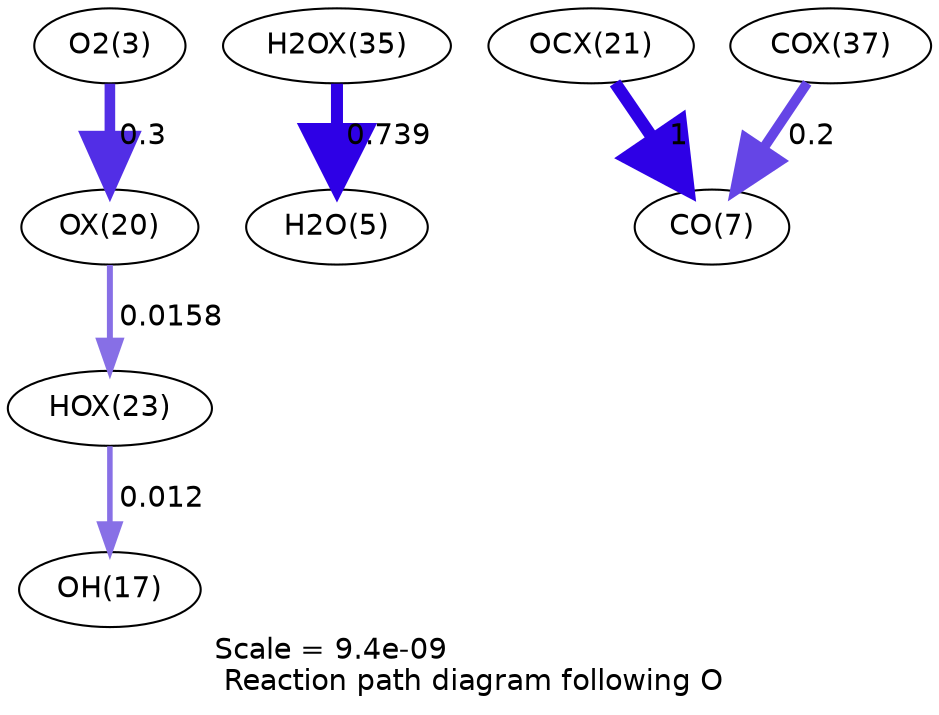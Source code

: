 digraph reaction_paths {
center=1;
s5 -> s44[fontname="Helvetica", penwidth=5.09, arrowsize=2.55, color="0.7, 0.8, 0.9"
, label=" 0.3"];
s44 -> s47[fontname="Helvetica", penwidth=2.87, arrowsize=1.43, color="0.7, 0.516, 0.9"
, label=" 0.0158"];
s47 -> s19[fontname="Helvetica", penwidth=2.66, arrowsize=1.33, color="0.7, 0.512, 0.9"
, label=" 0.012"];
s53 -> s7[fontname="Helvetica", penwidth=5.77, arrowsize=2.89, color="0.7, 1.24, 0.9"
, label=" 0.739"];
s45 -> s9[fontname="Helvetica", penwidth=6, arrowsize=3, color="0.7, 1.5, 0.9"
, label=" 1"];
s55 -> s9[fontname="Helvetica", penwidth=4.78, arrowsize=2.39, color="0.7, 0.7, 0.9"
, label=" 0.2"];
s5 [ fontname="Helvetica", label="O2(3)"];
s7 [ fontname="Helvetica", label="H2O(5)"];
s9 [ fontname="Helvetica", label="CO(7)"];
s19 [ fontname="Helvetica", label="OH(17)"];
s44 [ fontname="Helvetica", label="OX(20)"];
s45 [ fontname="Helvetica", label="OCX(21)"];
s47 [ fontname="Helvetica", label="HOX(23)"];
s53 [ fontname="Helvetica", label="H2OX(35)"];
s55 [ fontname="Helvetica", label="COX(37)"];
 label = "Scale = 9.4e-09\l Reaction path diagram following O";
 fontname = "Helvetica";
}
